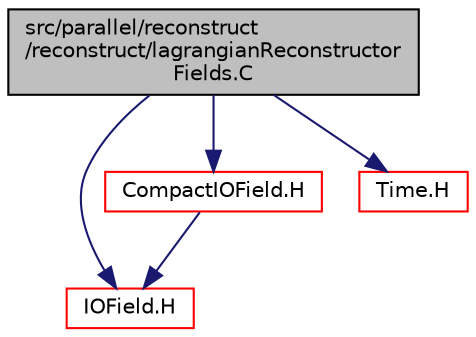 digraph "src/parallel/reconstruct/reconstruct/lagrangianReconstructorFields.C"
{
  bgcolor="transparent";
  edge [fontname="Helvetica",fontsize="10",labelfontname="Helvetica",labelfontsize="10"];
  node [fontname="Helvetica",fontsize="10",shape=record];
  Node1 [label="src/parallel/reconstruct\l/reconstruct/lagrangianReconstructor\lFields.C",height=0.2,width=0.4,color="black", fillcolor="grey75", style="filled" fontcolor="black"];
  Node1 -> Node2 [color="midnightblue",fontsize="10",style="solid",fontname="Helvetica"];
  Node2 [label="IOField.H",height=0.2,width=0.4,color="red",URL="$IOField_8H.html"];
  Node1 -> Node3 [color="midnightblue",fontsize="10",style="solid",fontname="Helvetica"];
  Node3 [label="CompactIOField.H",height=0.2,width=0.4,color="red",URL="$CompactIOField_8H.html"];
  Node3 -> Node2 [color="midnightblue",fontsize="10",style="solid",fontname="Helvetica"];
  Node1 -> Node4 [color="midnightblue",fontsize="10",style="solid",fontname="Helvetica"];
  Node4 [label="Time.H",height=0.2,width=0.4,color="red",URL="$Time_8H.html"];
}
